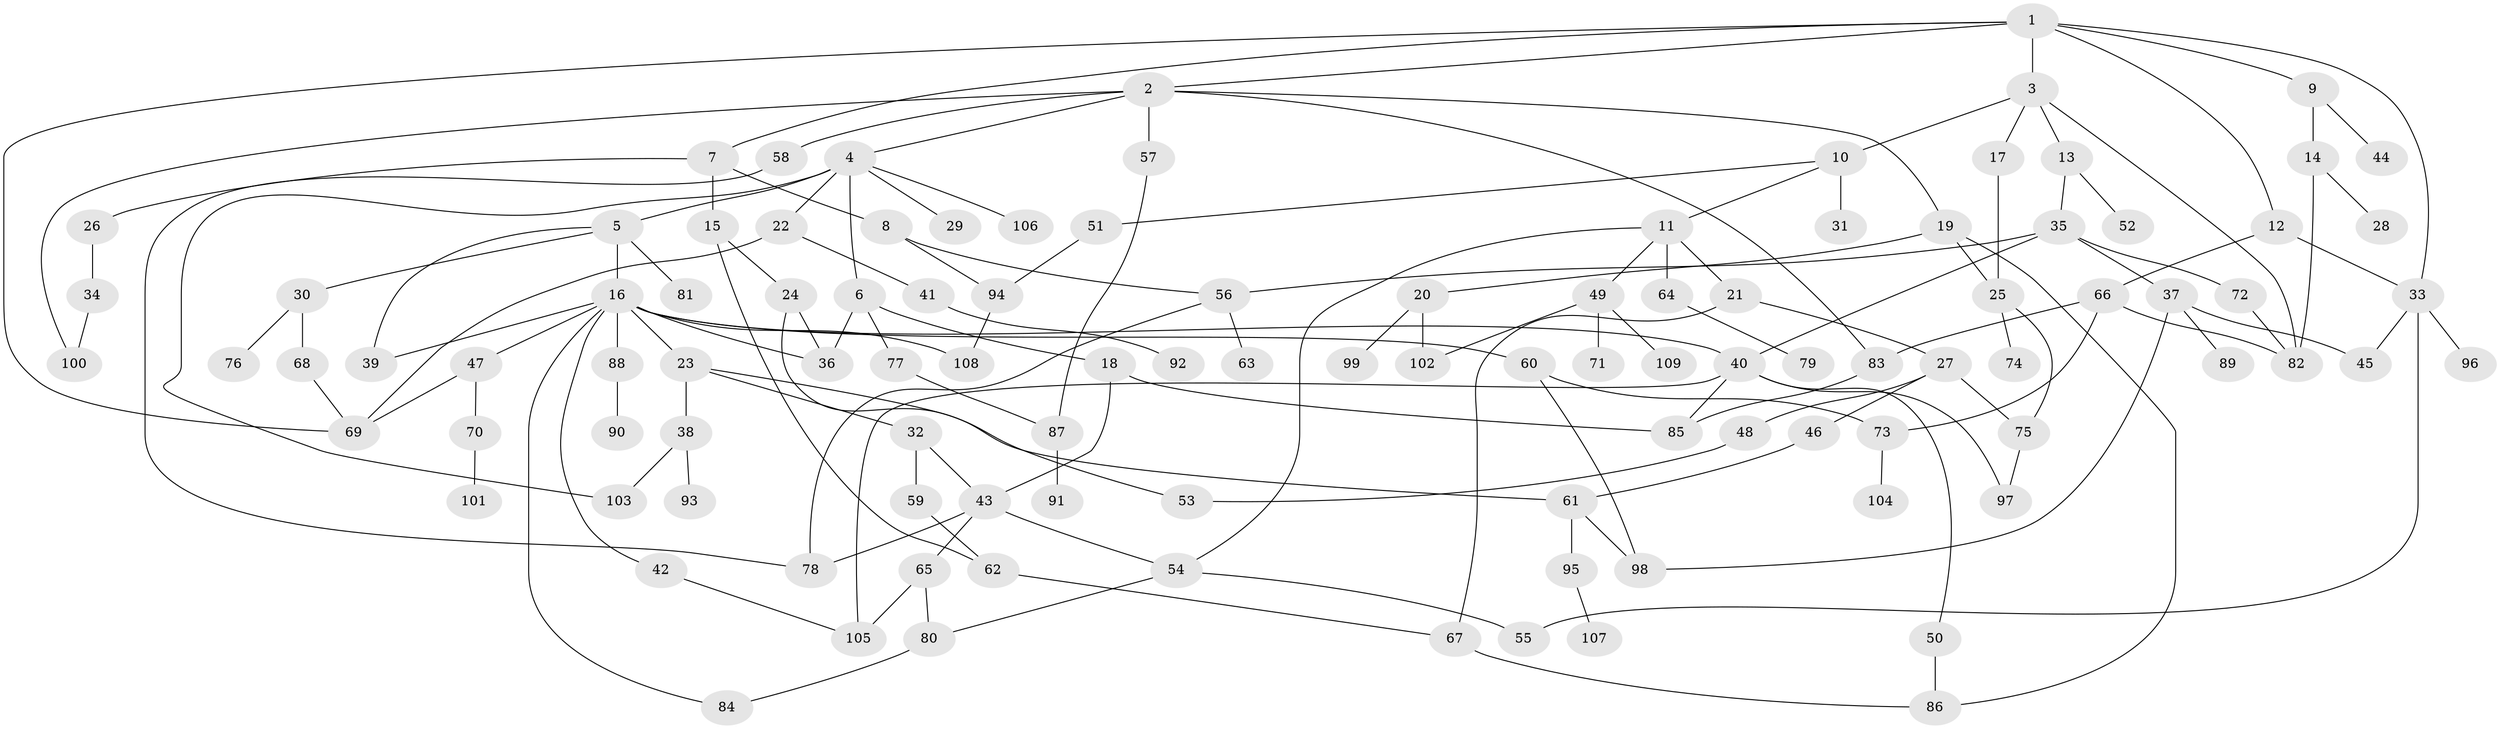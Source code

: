 // Generated by graph-tools (version 1.1) at 2025/10/02/27/25 16:10:54]
// undirected, 109 vertices, 151 edges
graph export_dot {
graph [start="1"]
  node [color=gray90,style=filled];
  1;
  2;
  3;
  4;
  5;
  6;
  7;
  8;
  9;
  10;
  11;
  12;
  13;
  14;
  15;
  16;
  17;
  18;
  19;
  20;
  21;
  22;
  23;
  24;
  25;
  26;
  27;
  28;
  29;
  30;
  31;
  32;
  33;
  34;
  35;
  36;
  37;
  38;
  39;
  40;
  41;
  42;
  43;
  44;
  45;
  46;
  47;
  48;
  49;
  50;
  51;
  52;
  53;
  54;
  55;
  56;
  57;
  58;
  59;
  60;
  61;
  62;
  63;
  64;
  65;
  66;
  67;
  68;
  69;
  70;
  71;
  72;
  73;
  74;
  75;
  76;
  77;
  78;
  79;
  80;
  81;
  82;
  83;
  84;
  85;
  86;
  87;
  88;
  89;
  90;
  91;
  92;
  93;
  94;
  95;
  96;
  97;
  98;
  99;
  100;
  101;
  102;
  103;
  104;
  105;
  106;
  107;
  108;
  109;
  1 -- 2;
  1 -- 3;
  1 -- 7;
  1 -- 9;
  1 -- 12;
  1 -- 33;
  1 -- 69;
  2 -- 4;
  2 -- 19;
  2 -- 57;
  2 -- 58;
  2 -- 83;
  2 -- 100;
  3 -- 10;
  3 -- 13;
  3 -- 17;
  3 -- 82;
  4 -- 5;
  4 -- 6;
  4 -- 22;
  4 -- 29;
  4 -- 106;
  4 -- 103;
  5 -- 16;
  5 -- 30;
  5 -- 39;
  5 -- 81;
  6 -- 18;
  6 -- 77;
  6 -- 36;
  7 -- 8;
  7 -- 15;
  7 -- 26;
  8 -- 56;
  8 -- 94;
  9 -- 14;
  9 -- 44;
  10 -- 11;
  10 -- 31;
  10 -- 51;
  11 -- 21;
  11 -- 49;
  11 -- 64;
  11 -- 54;
  12 -- 66;
  12 -- 33;
  13 -- 35;
  13 -- 52;
  14 -- 28;
  14 -- 82;
  15 -- 24;
  15 -- 62;
  16 -- 23;
  16 -- 36;
  16 -- 42;
  16 -- 47;
  16 -- 60;
  16 -- 88;
  16 -- 108;
  16 -- 40;
  16 -- 39;
  16 -- 84;
  17 -- 25;
  18 -- 85;
  18 -- 43;
  19 -- 20;
  19 -- 86;
  19 -- 25;
  20 -- 99;
  20 -- 102;
  21 -- 27;
  21 -- 67;
  22 -- 41;
  22 -- 69;
  23 -- 32;
  23 -- 38;
  23 -- 61;
  24 -- 36;
  24 -- 53;
  25 -- 74;
  25 -- 75;
  26 -- 34;
  27 -- 46;
  27 -- 48;
  27 -- 75;
  30 -- 68;
  30 -- 76;
  32 -- 43;
  32 -- 59;
  33 -- 55;
  33 -- 96;
  33 -- 45;
  34 -- 100;
  35 -- 37;
  35 -- 40;
  35 -- 72;
  35 -- 56;
  37 -- 45;
  37 -- 89;
  37 -- 98;
  38 -- 93;
  38 -- 103;
  40 -- 50;
  40 -- 105;
  40 -- 85;
  40 -- 97;
  41 -- 92;
  42 -- 105;
  43 -- 54;
  43 -- 65;
  43 -- 78;
  46 -- 61;
  47 -- 70;
  47 -- 69;
  48 -- 53;
  49 -- 71;
  49 -- 109;
  49 -- 102;
  50 -- 86;
  51 -- 94;
  54 -- 80;
  54 -- 55;
  56 -- 63;
  56 -- 78;
  57 -- 87;
  58 -- 78;
  59 -- 62;
  60 -- 73;
  60 -- 98;
  61 -- 95;
  61 -- 98;
  62 -- 67;
  64 -- 79;
  65 -- 80;
  65 -- 105;
  66 -- 73;
  66 -- 83;
  66 -- 82;
  67 -- 86;
  68 -- 69;
  70 -- 101;
  72 -- 82;
  73 -- 104;
  75 -- 97;
  77 -- 87;
  80 -- 84;
  83 -- 85;
  87 -- 91;
  88 -- 90;
  94 -- 108;
  95 -- 107;
}
